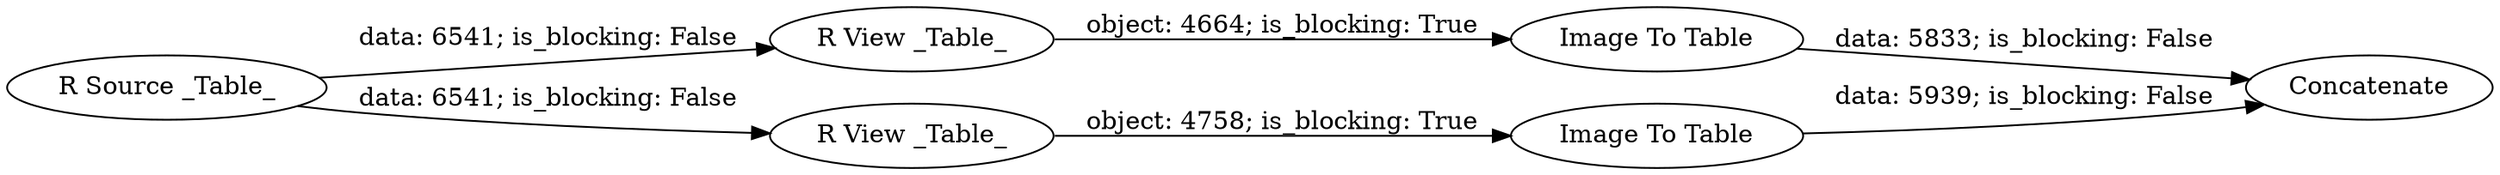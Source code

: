 digraph {
	"1164254045605392470_45" [label="R View _Table_"]
	"1164254045605392470_49" [label=Concatenate]
	"1164254045605392470_46" [label="R View _Table_"]
	"1164254045605392470_44" [label="R Source _Table_"]
	"1164254045605392470_48" [label="Image To Table"]
	"1164254045605392470_47" [label="Image To Table"]
	"1164254045605392470_47" -> "1164254045605392470_49" [label="data: 5833; is_blocking: False"]
	"1164254045605392470_45" -> "1164254045605392470_47" [label="object: 4664; is_blocking: True"]
	"1164254045605392470_48" -> "1164254045605392470_49" [label="data: 5939; is_blocking: False"]
	"1164254045605392470_46" -> "1164254045605392470_48" [label="object: 4758; is_blocking: True"]
	"1164254045605392470_44" -> "1164254045605392470_46" [label="data: 6541; is_blocking: False"]
	"1164254045605392470_44" -> "1164254045605392470_45" [label="data: 6541; is_blocking: False"]
	rankdir=LR
}
